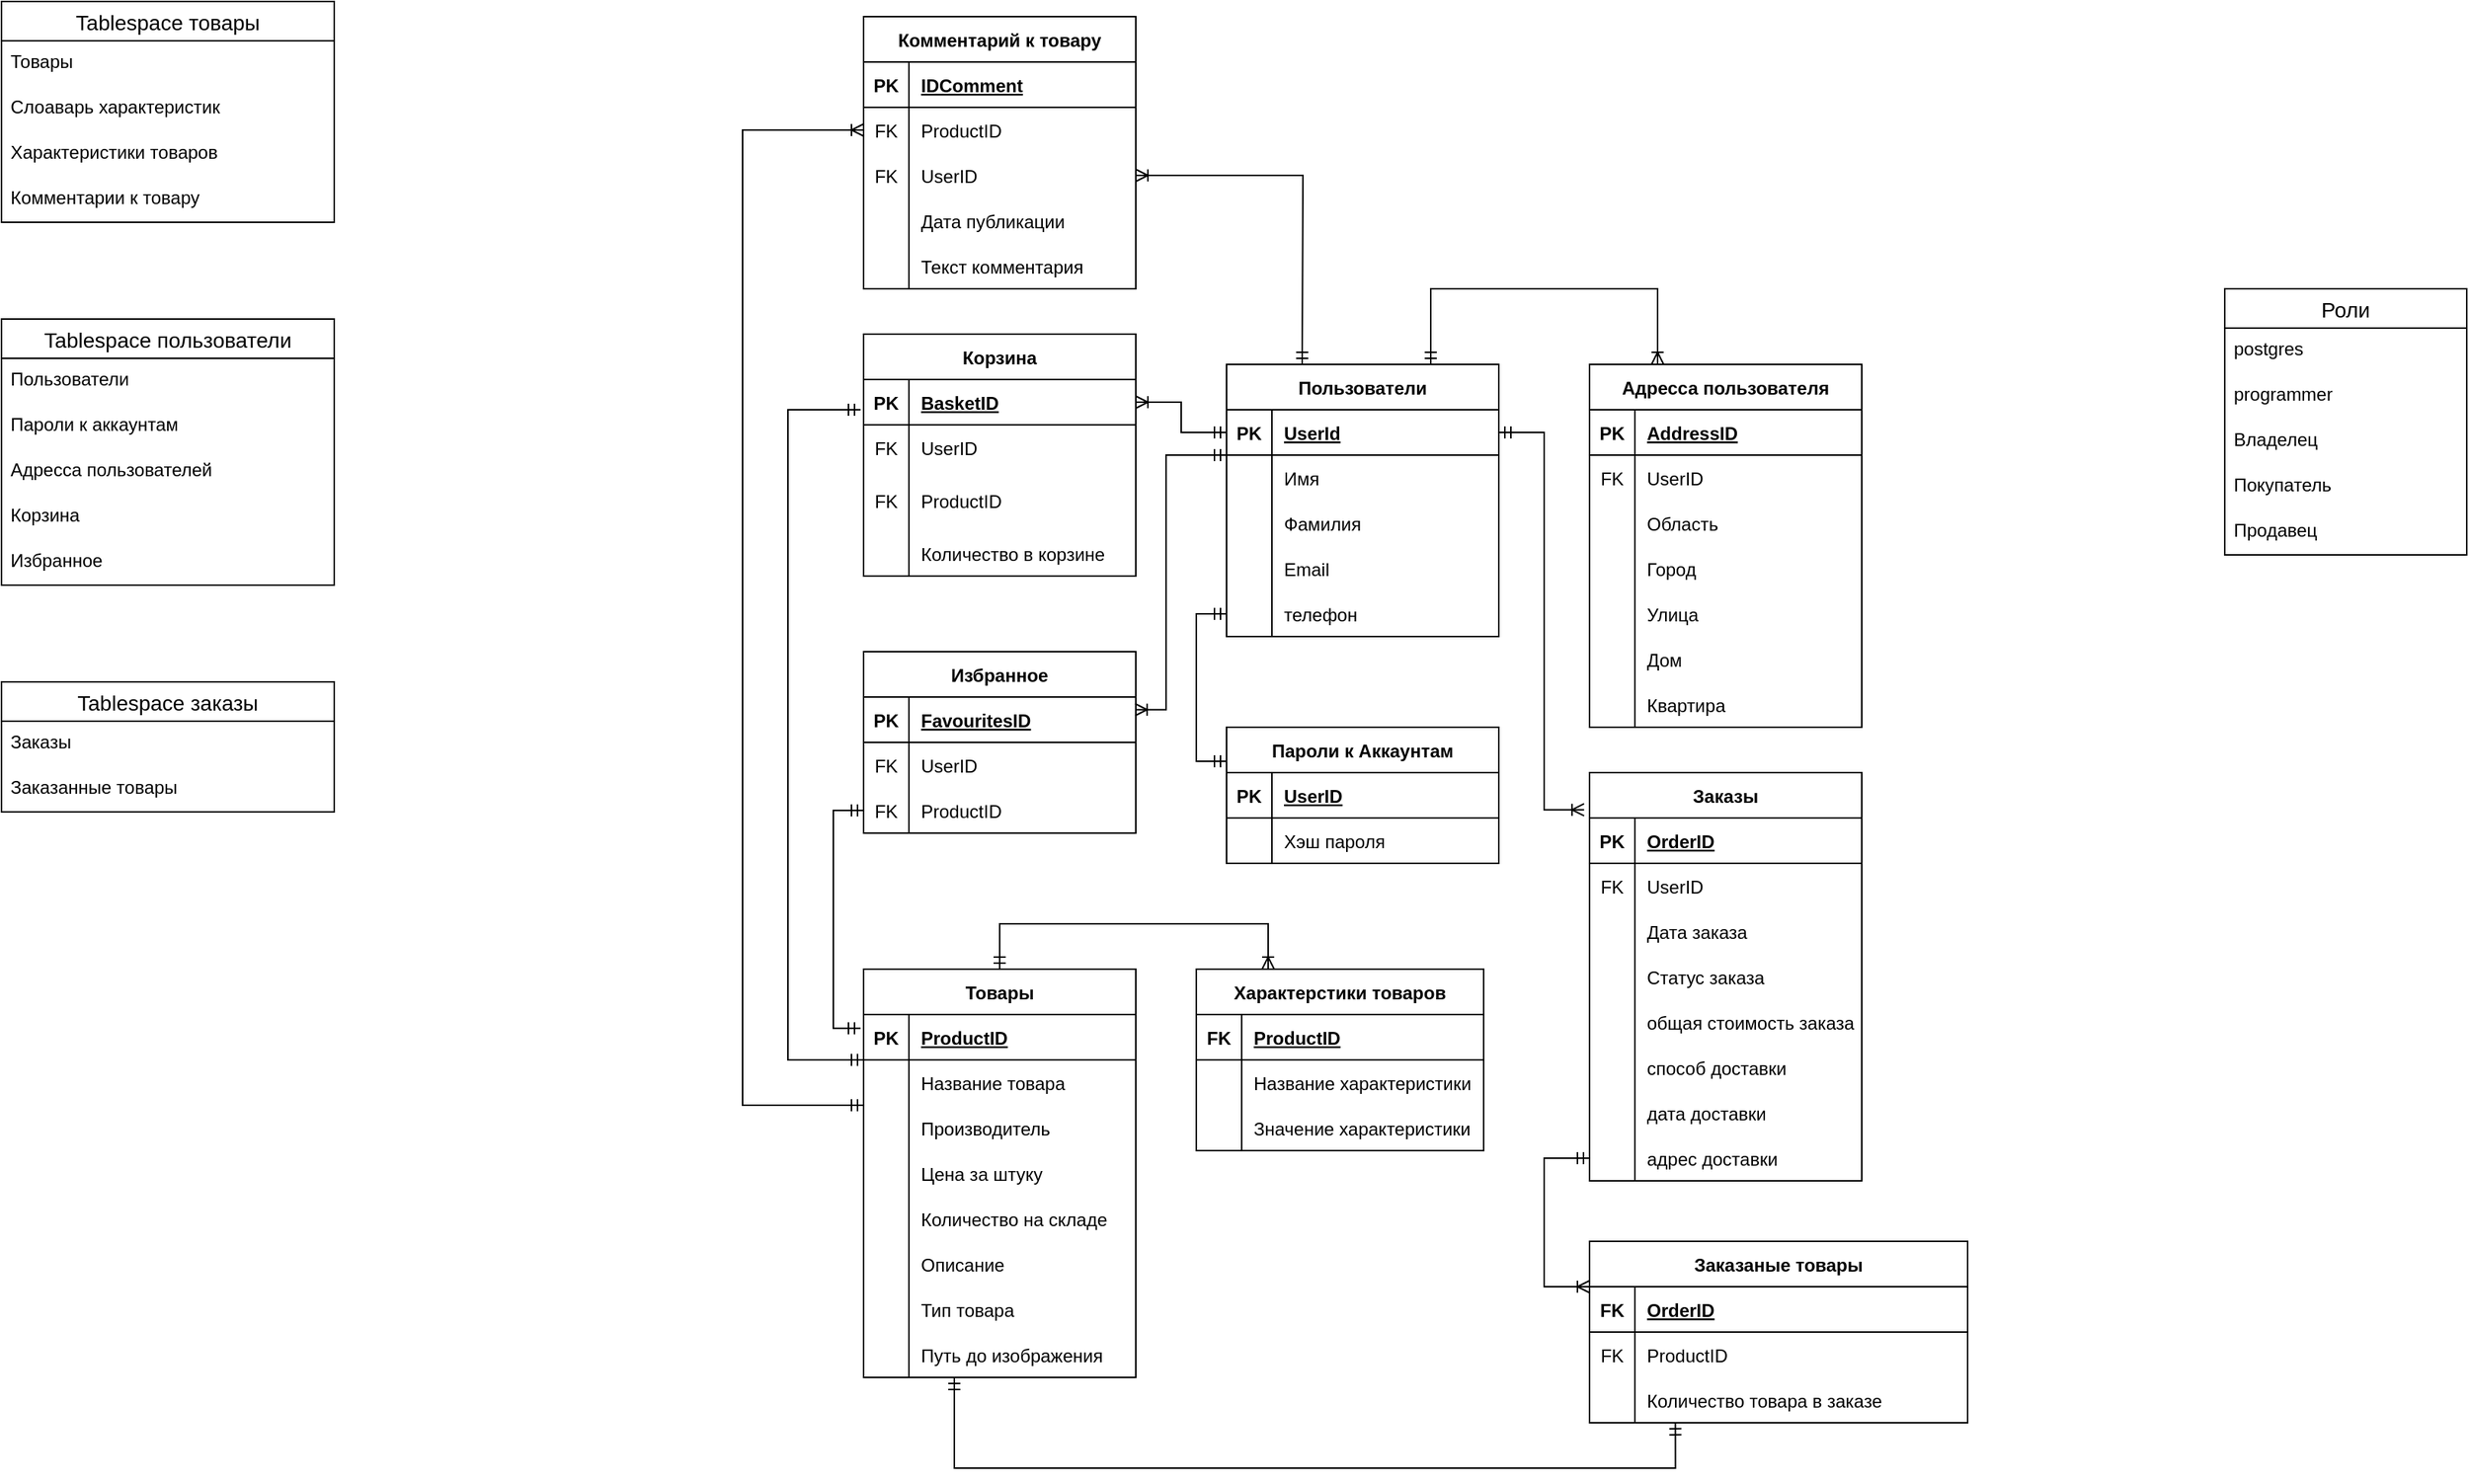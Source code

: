 <mxfile version="20.7.4" type="device"><diagram id="R2lEEEUBdFMjLlhIrx00" name="Page-1"><mxGraphModel dx="1338" dy="2298" grid="1" gridSize="10" guides="1" tooltips="1" connect="1" arrows="1" fold="1" page="1" pageScale="1" pageWidth="827" pageHeight="1169" math="0" shadow="0" extFonts="Permanent Marker^https://fonts.googleapis.com/css?family=Permanent+Marker"><root><mxCell id="0"/><mxCell id="1" parent="0"/><mxCell id="3roGrCP2Ms-ow_rjznTm-12" value="Пользователи" style="shape=table;startSize=30;container=1;collapsible=1;childLayout=tableLayout;fixedRows=1;rowLines=0;fontStyle=1;align=center;resizeLast=1;" parent="1" vertex="1"><mxGeometry x="140" y="210" width="180" height="180" as="geometry"/></mxCell><mxCell id="3roGrCP2Ms-ow_rjznTm-13" value="" style="shape=tableRow;horizontal=0;startSize=0;swimlaneHead=0;swimlaneBody=0;fillColor=none;collapsible=0;dropTarget=0;points=[[0,0.5],[1,0.5]];portConstraint=eastwest;top=0;left=0;right=0;bottom=1;" parent="3roGrCP2Ms-ow_rjznTm-12" vertex="1"><mxGeometry y="30" width="180" height="30" as="geometry"/></mxCell><mxCell id="3roGrCP2Ms-ow_rjznTm-14" value="PK" style="shape=partialRectangle;connectable=0;fillColor=none;top=0;left=0;bottom=0;right=0;fontStyle=1;overflow=hidden;" parent="3roGrCP2Ms-ow_rjznTm-13" vertex="1"><mxGeometry width="30" height="30" as="geometry"><mxRectangle width="30" height="30" as="alternateBounds"/></mxGeometry></mxCell><mxCell id="3roGrCP2Ms-ow_rjznTm-15" value="UserId" style="shape=partialRectangle;connectable=0;fillColor=none;top=0;left=0;bottom=0;right=0;align=left;spacingLeft=6;fontStyle=5;overflow=hidden;" parent="3roGrCP2Ms-ow_rjznTm-13" vertex="1"><mxGeometry x="30" width="150" height="30" as="geometry"><mxRectangle width="150" height="30" as="alternateBounds"/></mxGeometry></mxCell><mxCell id="3roGrCP2Ms-ow_rjznTm-16" value="" style="shape=tableRow;horizontal=0;startSize=0;swimlaneHead=0;swimlaneBody=0;fillColor=none;collapsible=0;dropTarget=0;points=[[0,0.5],[1,0.5]];portConstraint=eastwest;top=0;left=0;right=0;bottom=0;" parent="3roGrCP2Ms-ow_rjznTm-12" vertex="1"><mxGeometry y="60" width="180" height="30" as="geometry"/></mxCell><mxCell id="3roGrCP2Ms-ow_rjznTm-17" value="" style="shape=partialRectangle;connectable=0;fillColor=none;top=0;left=0;bottom=0;right=0;editable=1;overflow=hidden;" parent="3roGrCP2Ms-ow_rjznTm-16" vertex="1"><mxGeometry width="30" height="30" as="geometry"><mxRectangle width="30" height="30" as="alternateBounds"/></mxGeometry></mxCell><mxCell id="3roGrCP2Ms-ow_rjznTm-18" value="Имя" style="shape=partialRectangle;connectable=0;fillColor=none;top=0;left=0;bottom=0;right=0;align=left;spacingLeft=6;overflow=hidden;" parent="3roGrCP2Ms-ow_rjznTm-16" vertex="1"><mxGeometry x="30" width="150" height="30" as="geometry"><mxRectangle width="150" height="30" as="alternateBounds"/></mxGeometry></mxCell><mxCell id="3roGrCP2Ms-ow_rjznTm-19" value="" style="shape=tableRow;horizontal=0;startSize=0;swimlaneHead=0;swimlaneBody=0;fillColor=none;collapsible=0;dropTarget=0;points=[[0,0.5],[1,0.5]];portConstraint=eastwest;top=0;left=0;right=0;bottom=0;" parent="3roGrCP2Ms-ow_rjznTm-12" vertex="1"><mxGeometry y="90" width="180" height="30" as="geometry"/></mxCell><mxCell id="3roGrCP2Ms-ow_rjznTm-20" value="" style="shape=partialRectangle;connectable=0;fillColor=none;top=0;left=0;bottom=0;right=0;editable=1;overflow=hidden;" parent="3roGrCP2Ms-ow_rjznTm-19" vertex="1"><mxGeometry width="30" height="30" as="geometry"><mxRectangle width="30" height="30" as="alternateBounds"/></mxGeometry></mxCell><mxCell id="3roGrCP2Ms-ow_rjznTm-21" value="Фамилия" style="shape=partialRectangle;connectable=0;fillColor=none;top=0;left=0;bottom=0;right=0;align=left;spacingLeft=6;overflow=hidden;" parent="3roGrCP2Ms-ow_rjznTm-19" vertex="1"><mxGeometry x="30" width="150" height="30" as="geometry"><mxRectangle width="150" height="30" as="alternateBounds"/></mxGeometry></mxCell><mxCell id="3roGrCP2Ms-ow_rjznTm-22" value="" style="shape=tableRow;horizontal=0;startSize=0;swimlaneHead=0;swimlaneBody=0;fillColor=none;collapsible=0;dropTarget=0;points=[[0,0.5],[1,0.5]];portConstraint=eastwest;top=0;left=0;right=0;bottom=0;" parent="3roGrCP2Ms-ow_rjznTm-12" vertex="1"><mxGeometry y="120" width="180" height="30" as="geometry"/></mxCell><mxCell id="3roGrCP2Ms-ow_rjznTm-23" value="" style="shape=partialRectangle;connectable=0;fillColor=none;top=0;left=0;bottom=0;right=0;editable=1;overflow=hidden;" parent="3roGrCP2Ms-ow_rjznTm-22" vertex="1"><mxGeometry width="30" height="30" as="geometry"><mxRectangle width="30" height="30" as="alternateBounds"/></mxGeometry></mxCell><mxCell id="3roGrCP2Ms-ow_rjznTm-24" value="Email" style="shape=partialRectangle;connectable=0;fillColor=none;top=0;left=0;bottom=0;right=0;align=left;spacingLeft=6;overflow=hidden;" parent="3roGrCP2Ms-ow_rjznTm-22" vertex="1"><mxGeometry x="30" width="150" height="30" as="geometry"><mxRectangle width="150" height="30" as="alternateBounds"/></mxGeometry></mxCell><mxCell id="3roGrCP2Ms-ow_rjznTm-28" value="" style="shape=tableRow;horizontal=0;startSize=0;swimlaneHead=0;swimlaneBody=0;fillColor=none;collapsible=0;dropTarget=0;points=[[0,0.5],[1,0.5]];portConstraint=eastwest;top=0;left=0;right=0;bottom=0;" parent="3roGrCP2Ms-ow_rjznTm-12" vertex="1"><mxGeometry y="150" width="180" height="30" as="geometry"/></mxCell><mxCell id="3roGrCP2Ms-ow_rjznTm-29" value="" style="shape=partialRectangle;connectable=0;fillColor=none;top=0;left=0;bottom=0;right=0;editable=1;overflow=hidden;" parent="3roGrCP2Ms-ow_rjznTm-28" vertex="1"><mxGeometry width="30" height="30" as="geometry"><mxRectangle width="30" height="30" as="alternateBounds"/></mxGeometry></mxCell><mxCell id="3roGrCP2Ms-ow_rjznTm-30" value="телефон" style="shape=partialRectangle;connectable=0;fillColor=none;top=0;left=0;bottom=0;right=0;align=left;spacingLeft=6;overflow=hidden;" parent="3roGrCP2Ms-ow_rjznTm-28" vertex="1"><mxGeometry x="30" width="150" height="30" as="geometry"><mxRectangle width="150" height="30" as="alternateBounds"/></mxGeometry></mxCell><mxCell id="3roGrCP2Ms-ow_rjznTm-31" value="Адресса пользователя" style="shape=table;startSize=30;container=1;collapsible=1;childLayout=tableLayout;fixedRows=1;rowLines=0;fontStyle=1;align=center;resizeLast=1;" parent="1" vertex="1"><mxGeometry x="380" y="210" width="180" height="240" as="geometry"/></mxCell><mxCell id="3roGrCP2Ms-ow_rjznTm-32" value="" style="shape=tableRow;horizontal=0;startSize=0;swimlaneHead=0;swimlaneBody=0;fillColor=none;collapsible=0;dropTarget=0;points=[[0,0.5],[1,0.5]];portConstraint=eastwest;top=0;left=0;right=0;bottom=1;" parent="3roGrCP2Ms-ow_rjznTm-31" vertex="1"><mxGeometry y="30" width="180" height="30" as="geometry"/></mxCell><mxCell id="3roGrCP2Ms-ow_rjznTm-33" value="PK" style="shape=partialRectangle;connectable=0;fillColor=none;top=0;left=0;bottom=0;right=0;fontStyle=1;overflow=hidden;" parent="3roGrCP2Ms-ow_rjznTm-32" vertex="1"><mxGeometry width="30" height="30" as="geometry"><mxRectangle width="30" height="30" as="alternateBounds"/></mxGeometry></mxCell><mxCell id="3roGrCP2Ms-ow_rjznTm-34" value="AddressID" style="shape=partialRectangle;connectable=0;fillColor=none;top=0;left=0;bottom=0;right=0;align=left;spacingLeft=6;fontStyle=5;overflow=hidden;" parent="3roGrCP2Ms-ow_rjznTm-32" vertex="1"><mxGeometry x="30" width="150" height="30" as="geometry"><mxRectangle width="150" height="30" as="alternateBounds"/></mxGeometry></mxCell><mxCell id="3roGrCP2Ms-ow_rjznTm-35" value="" style="shape=tableRow;horizontal=0;startSize=0;swimlaneHead=0;swimlaneBody=0;fillColor=none;collapsible=0;dropTarget=0;points=[[0,0.5],[1,0.5]];portConstraint=eastwest;top=0;left=0;right=0;bottom=0;" parent="3roGrCP2Ms-ow_rjznTm-31" vertex="1"><mxGeometry y="60" width="180" height="30" as="geometry"/></mxCell><mxCell id="3roGrCP2Ms-ow_rjznTm-36" value="FK" style="shape=partialRectangle;connectable=0;fillColor=none;top=0;left=0;bottom=0;right=0;editable=1;overflow=hidden;" parent="3roGrCP2Ms-ow_rjznTm-35" vertex="1"><mxGeometry width="30" height="30" as="geometry"><mxRectangle width="30" height="30" as="alternateBounds"/></mxGeometry></mxCell><mxCell id="3roGrCP2Ms-ow_rjznTm-37" value="UserID" style="shape=partialRectangle;connectable=0;fillColor=none;top=0;left=0;bottom=0;right=0;align=left;spacingLeft=6;overflow=hidden;" parent="3roGrCP2Ms-ow_rjznTm-35" vertex="1"><mxGeometry x="30" width="150" height="30" as="geometry"><mxRectangle width="150" height="30" as="alternateBounds"/></mxGeometry></mxCell><mxCell id="3roGrCP2Ms-ow_rjznTm-38" value="" style="shape=tableRow;horizontal=0;startSize=0;swimlaneHead=0;swimlaneBody=0;fillColor=none;collapsible=0;dropTarget=0;points=[[0,0.5],[1,0.5]];portConstraint=eastwest;top=0;left=0;right=0;bottom=0;" parent="3roGrCP2Ms-ow_rjznTm-31" vertex="1"><mxGeometry y="90" width="180" height="30" as="geometry"/></mxCell><mxCell id="3roGrCP2Ms-ow_rjznTm-39" value="" style="shape=partialRectangle;connectable=0;fillColor=none;top=0;left=0;bottom=0;right=0;editable=1;overflow=hidden;" parent="3roGrCP2Ms-ow_rjznTm-38" vertex="1"><mxGeometry width="30" height="30" as="geometry"><mxRectangle width="30" height="30" as="alternateBounds"/></mxGeometry></mxCell><mxCell id="3roGrCP2Ms-ow_rjznTm-40" value="Область" style="shape=partialRectangle;connectable=0;fillColor=none;top=0;left=0;bottom=0;right=0;align=left;spacingLeft=6;overflow=hidden;" parent="3roGrCP2Ms-ow_rjznTm-38" vertex="1"><mxGeometry x="30" width="150" height="30" as="geometry"><mxRectangle width="150" height="30" as="alternateBounds"/></mxGeometry></mxCell><mxCell id="3roGrCP2Ms-ow_rjznTm-41" value="" style="shape=tableRow;horizontal=0;startSize=0;swimlaneHead=0;swimlaneBody=0;fillColor=none;collapsible=0;dropTarget=0;points=[[0,0.5],[1,0.5]];portConstraint=eastwest;top=0;left=0;right=0;bottom=0;" parent="3roGrCP2Ms-ow_rjznTm-31" vertex="1"><mxGeometry y="120" width="180" height="30" as="geometry"/></mxCell><mxCell id="3roGrCP2Ms-ow_rjznTm-42" value="" style="shape=partialRectangle;connectable=0;fillColor=none;top=0;left=0;bottom=0;right=0;editable=1;overflow=hidden;" parent="3roGrCP2Ms-ow_rjznTm-41" vertex="1"><mxGeometry width="30" height="30" as="geometry"><mxRectangle width="30" height="30" as="alternateBounds"/></mxGeometry></mxCell><mxCell id="3roGrCP2Ms-ow_rjznTm-43" value="Город" style="shape=partialRectangle;connectable=0;fillColor=none;top=0;left=0;bottom=0;right=0;align=left;spacingLeft=6;overflow=hidden;" parent="3roGrCP2Ms-ow_rjznTm-41" vertex="1"><mxGeometry x="30" width="150" height="30" as="geometry"><mxRectangle width="150" height="30" as="alternateBounds"/></mxGeometry></mxCell><mxCell id="3roGrCP2Ms-ow_rjznTm-44" value="" style="shape=tableRow;horizontal=0;startSize=0;swimlaneHead=0;swimlaneBody=0;fillColor=none;collapsible=0;dropTarget=0;points=[[0,0.5],[1,0.5]];portConstraint=eastwest;top=0;left=0;right=0;bottom=0;" parent="3roGrCP2Ms-ow_rjznTm-31" vertex="1"><mxGeometry y="150" width="180" height="30" as="geometry"/></mxCell><mxCell id="3roGrCP2Ms-ow_rjznTm-45" value="" style="shape=partialRectangle;connectable=0;fillColor=none;top=0;left=0;bottom=0;right=0;editable=1;overflow=hidden;" parent="3roGrCP2Ms-ow_rjznTm-44" vertex="1"><mxGeometry width="30" height="30" as="geometry"><mxRectangle width="30" height="30" as="alternateBounds"/></mxGeometry></mxCell><mxCell id="3roGrCP2Ms-ow_rjznTm-46" value="Улица" style="shape=partialRectangle;connectable=0;fillColor=none;top=0;left=0;bottom=0;right=0;align=left;spacingLeft=6;overflow=hidden;" parent="3roGrCP2Ms-ow_rjznTm-44" vertex="1"><mxGeometry x="30" width="150" height="30" as="geometry"><mxRectangle width="150" height="30" as="alternateBounds"/></mxGeometry></mxCell><mxCell id="3roGrCP2Ms-ow_rjznTm-47" value="" style="shape=tableRow;horizontal=0;startSize=0;swimlaneHead=0;swimlaneBody=0;fillColor=none;collapsible=0;dropTarget=0;points=[[0,0.5],[1,0.5]];portConstraint=eastwest;top=0;left=0;right=0;bottom=0;" parent="3roGrCP2Ms-ow_rjznTm-31" vertex="1"><mxGeometry y="180" width="180" height="30" as="geometry"/></mxCell><mxCell id="3roGrCP2Ms-ow_rjznTm-48" value="" style="shape=partialRectangle;connectable=0;fillColor=none;top=0;left=0;bottom=0;right=0;editable=1;overflow=hidden;" parent="3roGrCP2Ms-ow_rjznTm-47" vertex="1"><mxGeometry width="30" height="30" as="geometry"><mxRectangle width="30" height="30" as="alternateBounds"/></mxGeometry></mxCell><mxCell id="3roGrCP2Ms-ow_rjznTm-49" value="Дом" style="shape=partialRectangle;connectable=0;fillColor=none;top=0;left=0;bottom=0;right=0;align=left;spacingLeft=6;overflow=hidden;" parent="3roGrCP2Ms-ow_rjznTm-47" vertex="1"><mxGeometry x="30" width="150" height="30" as="geometry"><mxRectangle width="150" height="30" as="alternateBounds"/></mxGeometry></mxCell><mxCell id="3roGrCP2Ms-ow_rjznTm-50" value="" style="shape=tableRow;horizontal=0;startSize=0;swimlaneHead=0;swimlaneBody=0;fillColor=none;collapsible=0;dropTarget=0;points=[[0,0.5],[1,0.5]];portConstraint=eastwest;top=0;left=0;right=0;bottom=0;" parent="3roGrCP2Ms-ow_rjznTm-31" vertex="1"><mxGeometry y="210" width="180" height="30" as="geometry"/></mxCell><mxCell id="3roGrCP2Ms-ow_rjznTm-51" value="" style="shape=partialRectangle;connectable=0;fillColor=none;top=0;left=0;bottom=0;right=0;editable=1;overflow=hidden;" parent="3roGrCP2Ms-ow_rjznTm-50" vertex="1"><mxGeometry width="30" height="30" as="geometry"><mxRectangle width="30" height="30" as="alternateBounds"/></mxGeometry></mxCell><mxCell id="3roGrCP2Ms-ow_rjznTm-52" value="Квартира" style="shape=partialRectangle;connectable=0;fillColor=none;top=0;left=0;bottom=0;right=0;align=left;spacingLeft=6;overflow=hidden;" parent="3roGrCP2Ms-ow_rjznTm-50" vertex="1"><mxGeometry x="30" width="150" height="30" as="geometry"><mxRectangle width="150" height="30" as="alternateBounds"/></mxGeometry></mxCell><mxCell id="3roGrCP2Ms-ow_rjznTm-96" value="" style="edgeStyle=elbowEdgeStyle;fontSize=12;html=1;endArrow=ERoneToMany;rounded=0;exitX=0.75;exitY=0;exitDx=0;exitDy=0;entryX=0.25;entryY=0;entryDx=0;entryDy=0;startArrow=ERmandOne;startFill=0;" parent="1" source="3roGrCP2Ms-ow_rjznTm-12" target="3roGrCP2Ms-ow_rjznTm-31" edge="1"><mxGeometry width="100" height="100" relative="1" as="geometry"><mxPoint x="250" y="310" as="sourcePoint"/><mxPoint x="420" y="160" as="targetPoint"/><Array as="points"><mxPoint x="360" y="160"/></Array></mxGeometry></mxCell><mxCell id="jNNfdI-YgfucOhblRDv6-16" value="Корзина" style="shape=table;startSize=30;container=1;collapsible=1;childLayout=tableLayout;fixedRows=1;rowLines=0;fontStyle=1;align=center;resizeLast=1;" parent="1" vertex="1"><mxGeometry x="-100" y="190" width="180" height="160" as="geometry"/></mxCell><mxCell id="jNNfdI-YgfucOhblRDv6-17" value="" style="shape=tableRow;horizontal=0;startSize=0;swimlaneHead=0;swimlaneBody=0;fillColor=none;collapsible=0;dropTarget=0;points=[[0,0.5],[1,0.5]];portConstraint=eastwest;top=0;left=0;right=0;bottom=1;" parent="jNNfdI-YgfucOhblRDv6-16" vertex="1"><mxGeometry y="30" width="180" height="30" as="geometry"/></mxCell><mxCell id="jNNfdI-YgfucOhblRDv6-18" value="PK" style="shape=partialRectangle;connectable=0;fillColor=none;top=0;left=0;bottom=0;right=0;fontStyle=1;overflow=hidden;" parent="jNNfdI-YgfucOhblRDv6-17" vertex="1"><mxGeometry width="30" height="30" as="geometry"><mxRectangle width="30" height="30" as="alternateBounds"/></mxGeometry></mxCell><mxCell id="jNNfdI-YgfucOhblRDv6-19" value="BasketID" style="shape=partialRectangle;connectable=0;fillColor=none;top=0;left=0;bottom=0;right=0;align=left;spacingLeft=6;fontStyle=5;overflow=hidden;" parent="jNNfdI-YgfucOhblRDv6-17" vertex="1"><mxGeometry x="30" width="150" height="30" as="geometry"><mxRectangle width="150" height="30" as="alternateBounds"/></mxGeometry></mxCell><mxCell id="J4STJ_W2yZpwlKFmkKCl-56" style="shape=tableRow;horizontal=0;startSize=0;swimlaneHead=0;swimlaneBody=0;fillColor=none;collapsible=0;dropTarget=0;points=[[0,0.5],[1,0.5]];portConstraint=eastwest;top=0;left=0;right=0;bottom=0;" parent="jNNfdI-YgfucOhblRDv6-16" vertex="1"><mxGeometry y="60" width="180" height="30" as="geometry"/></mxCell><mxCell id="J4STJ_W2yZpwlKFmkKCl-57" value="FK" style="shape=partialRectangle;connectable=0;fillColor=none;top=0;left=0;bottom=0;right=0;editable=1;overflow=hidden;" parent="J4STJ_W2yZpwlKFmkKCl-56" vertex="1"><mxGeometry width="30" height="30" as="geometry"><mxRectangle width="30" height="30" as="alternateBounds"/></mxGeometry></mxCell><mxCell id="J4STJ_W2yZpwlKFmkKCl-58" value="UserID" style="shape=partialRectangle;connectable=0;fillColor=none;top=0;left=0;bottom=0;right=0;align=left;spacingLeft=6;overflow=hidden;" parent="J4STJ_W2yZpwlKFmkKCl-56" vertex="1"><mxGeometry x="30" width="150" height="30" as="geometry"><mxRectangle width="150" height="30" as="alternateBounds"/></mxGeometry></mxCell><mxCell id="jNNfdI-YgfucOhblRDv6-20" value="" style="shape=tableRow;horizontal=0;startSize=0;swimlaneHead=0;swimlaneBody=0;fillColor=none;collapsible=0;dropTarget=0;points=[[0,0.5],[1,0.5]];portConstraint=eastwest;top=0;left=0;right=0;bottom=0;" parent="jNNfdI-YgfucOhblRDv6-16" vertex="1"><mxGeometry y="90" width="180" height="40" as="geometry"/></mxCell><mxCell id="jNNfdI-YgfucOhblRDv6-21" value="FK" style="shape=partialRectangle;connectable=0;fillColor=none;top=0;left=0;bottom=0;right=0;editable=1;overflow=hidden;" parent="jNNfdI-YgfucOhblRDv6-20" vertex="1"><mxGeometry width="30" height="40" as="geometry"><mxRectangle width="30" height="40" as="alternateBounds"/></mxGeometry></mxCell><mxCell id="jNNfdI-YgfucOhblRDv6-22" value="ProductID" style="shape=partialRectangle;connectable=0;fillColor=none;top=0;left=0;bottom=0;right=0;align=left;spacingLeft=6;overflow=hidden;" parent="jNNfdI-YgfucOhblRDv6-20" vertex="1"><mxGeometry x="30" width="150" height="40" as="geometry"><mxRectangle width="150" height="40" as="alternateBounds"/></mxGeometry></mxCell><mxCell id="1UWuGLOnP9zpxVrCz9IH-22" style="shape=tableRow;horizontal=0;startSize=0;swimlaneHead=0;swimlaneBody=0;fillColor=none;collapsible=0;dropTarget=0;points=[[0,0.5],[1,0.5]];portConstraint=eastwest;top=0;left=0;right=0;bottom=0;" parent="jNNfdI-YgfucOhblRDv6-16" vertex="1"><mxGeometry y="130" width="180" height="30" as="geometry"/></mxCell><mxCell id="1UWuGLOnP9zpxVrCz9IH-23" style="shape=partialRectangle;connectable=0;fillColor=none;top=0;left=0;bottom=0;right=0;editable=1;overflow=hidden;" parent="1UWuGLOnP9zpxVrCz9IH-22" vertex="1"><mxGeometry width="30" height="30" as="geometry"><mxRectangle width="30" height="30" as="alternateBounds"/></mxGeometry></mxCell><mxCell id="1UWuGLOnP9zpxVrCz9IH-24" value="Количество в корзине" style="shape=partialRectangle;connectable=0;fillColor=none;top=0;left=0;bottom=0;right=0;align=left;spacingLeft=6;overflow=hidden;" parent="1UWuGLOnP9zpxVrCz9IH-22" vertex="1"><mxGeometry x="30" width="150" height="30" as="geometry"><mxRectangle width="150" height="30" as="alternateBounds"/></mxGeometry></mxCell><mxCell id="jNNfdI-YgfucOhblRDv6-27" value="" style="edgeStyle=orthogonalEdgeStyle;fontSize=12;html=1;endArrow=ERmandOne;startArrow=ERmandOne;rounded=0;entryX=0;entryY=0;entryDx=0;entryDy=0;entryPerimeter=0;exitX=-0.011;exitY=0.668;exitDx=0;exitDy=0;exitPerimeter=0;" parent="1" source="jNNfdI-YgfucOhblRDv6-17" target="J4STJ_W2yZpwlKFmkKCl-5" edge="1"><mxGeometry width="100" height="100" relative="1" as="geometry"><mxPoint x="-150" y="240" as="sourcePoint"/><mxPoint x="-120" y="670" as="targetPoint"/><Array as="points"><mxPoint x="-150" y="240"/><mxPoint x="-150" y="670"/></Array></mxGeometry></mxCell><mxCell id="jNNfdI-YgfucOhblRDv6-28" value="Избранное" style="shape=table;startSize=30;container=1;collapsible=1;childLayout=tableLayout;fixedRows=1;rowLines=0;fontStyle=1;align=center;resizeLast=1;" parent="1" vertex="1"><mxGeometry x="-100" y="400" width="180" height="120" as="geometry"><mxRectangle x="-100" y="360" width="100" height="30" as="alternateBounds"/></mxGeometry></mxCell><mxCell id="jNNfdI-YgfucOhblRDv6-29" value="" style="shape=tableRow;horizontal=0;startSize=0;swimlaneHead=0;swimlaneBody=0;fillColor=none;collapsible=0;dropTarget=0;points=[[0,0.5],[1,0.5]];portConstraint=eastwest;top=0;left=0;right=0;bottom=1;" parent="jNNfdI-YgfucOhblRDv6-28" vertex="1"><mxGeometry y="30" width="180" height="30" as="geometry"/></mxCell><mxCell id="jNNfdI-YgfucOhblRDv6-30" value="PK" style="shape=partialRectangle;connectable=0;fillColor=none;top=0;left=0;bottom=0;right=0;fontStyle=1;overflow=hidden;" parent="jNNfdI-YgfucOhblRDv6-29" vertex="1"><mxGeometry width="30" height="30" as="geometry"><mxRectangle width="30" height="30" as="alternateBounds"/></mxGeometry></mxCell><mxCell id="jNNfdI-YgfucOhblRDv6-31" value="FavouritesID" style="shape=partialRectangle;connectable=0;fillColor=none;top=0;left=0;bottom=0;right=0;align=left;spacingLeft=6;fontStyle=5;overflow=hidden;" parent="jNNfdI-YgfucOhblRDv6-29" vertex="1"><mxGeometry x="30" width="150" height="30" as="geometry"><mxRectangle width="150" height="30" as="alternateBounds"/></mxGeometry></mxCell><mxCell id="J4STJ_W2yZpwlKFmkKCl-53" style="shape=tableRow;horizontal=0;startSize=0;swimlaneHead=0;swimlaneBody=0;fillColor=none;collapsible=0;dropTarget=0;points=[[0,0.5],[1,0.5]];portConstraint=eastwest;top=0;left=0;right=0;bottom=0;" parent="jNNfdI-YgfucOhblRDv6-28" vertex="1"><mxGeometry y="60" width="180" height="30" as="geometry"/></mxCell><mxCell id="J4STJ_W2yZpwlKFmkKCl-54" value="FK" style="shape=partialRectangle;connectable=0;fillColor=none;top=0;left=0;bottom=0;right=0;editable=1;overflow=hidden;" parent="J4STJ_W2yZpwlKFmkKCl-53" vertex="1"><mxGeometry width="30" height="30" as="geometry"><mxRectangle width="30" height="30" as="alternateBounds"/></mxGeometry></mxCell><mxCell id="J4STJ_W2yZpwlKFmkKCl-55" value="UserID" style="shape=partialRectangle;connectable=0;fillColor=none;top=0;left=0;bottom=0;right=0;align=left;spacingLeft=6;overflow=hidden;" parent="J4STJ_W2yZpwlKFmkKCl-53" vertex="1"><mxGeometry x="30" width="150" height="30" as="geometry"><mxRectangle width="150" height="30" as="alternateBounds"/></mxGeometry></mxCell><mxCell id="jNNfdI-YgfucOhblRDv6-32" value="" style="shape=tableRow;horizontal=0;startSize=0;swimlaneHead=0;swimlaneBody=0;fillColor=none;collapsible=0;dropTarget=0;points=[[0,0.5],[1,0.5]];portConstraint=eastwest;top=0;left=0;right=0;bottom=0;" parent="jNNfdI-YgfucOhblRDv6-28" vertex="1"><mxGeometry y="90" width="180" height="30" as="geometry"/></mxCell><mxCell id="jNNfdI-YgfucOhblRDv6-33" value="FK" style="shape=partialRectangle;connectable=0;fillColor=none;top=0;left=0;bottom=0;right=0;editable=1;overflow=hidden;" parent="jNNfdI-YgfucOhblRDv6-32" vertex="1"><mxGeometry width="30" height="30" as="geometry"><mxRectangle width="30" height="30" as="alternateBounds"/></mxGeometry></mxCell><mxCell id="jNNfdI-YgfucOhblRDv6-34" value="ProductID" style="shape=partialRectangle;connectable=0;fillColor=none;top=0;left=0;bottom=0;right=0;align=left;spacingLeft=6;overflow=hidden;" parent="jNNfdI-YgfucOhblRDv6-32" vertex="1"><mxGeometry x="30" width="150" height="30" as="geometry"><mxRectangle width="150" height="30" as="alternateBounds"/></mxGeometry></mxCell><mxCell id="jNNfdI-YgfucOhblRDv6-40" value="Комментарий к товару" style="shape=table;startSize=30;container=1;collapsible=1;childLayout=tableLayout;fixedRows=1;rowLines=0;fontStyle=1;align=center;resizeLast=1;" parent="1" vertex="1"><mxGeometry x="-100" y="-20" width="180" height="180" as="geometry"/></mxCell><mxCell id="jNNfdI-YgfucOhblRDv6-41" value="" style="shape=tableRow;horizontal=0;startSize=0;swimlaneHead=0;swimlaneBody=0;fillColor=none;collapsible=0;dropTarget=0;points=[[0,0.5],[1,0.5]];portConstraint=eastwest;top=0;left=0;right=0;bottom=1;" parent="jNNfdI-YgfucOhblRDv6-40" vertex="1"><mxGeometry y="30" width="180" height="30" as="geometry"/></mxCell><mxCell id="jNNfdI-YgfucOhblRDv6-42" value="PK" style="shape=partialRectangle;connectable=0;fillColor=none;top=0;left=0;bottom=0;right=0;fontStyle=1;overflow=hidden;" parent="jNNfdI-YgfucOhblRDv6-41" vertex="1"><mxGeometry width="30" height="30" as="geometry"><mxRectangle width="30" height="30" as="alternateBounds"/></mxGeometry></mxCell><mxCell id="jNNfdI-YgfucOhblRDv6-43" value="IDComment" style="shape=partialRectangle;connectable=0;fillColor=none;top=0;left=0;bottom=0;right=0;align=left;spacingLeft=6;fontStyle=5;overflow=hidden;" parent="jNNfdI-YgfucOhblRDv6-41" vertex="1"><mxGeometry x="30" width="150" height="30" as="geometry"><mxRectangle width="150" height="30" as="alternateBounds"/></mxGeometry></mxCell><mxCell id="jNNfdI-YgfucOhblRDv6-44" value="" style="shape=tableRow;horizontal=0;startSize=0;swimlaneHead=0;swimlaneBody=0;fillColor=none;collapsible=0;dropTarget=0;points=[[0,0.5],[1,0.5]];portConstraint=eastwest;top=0;left=0;right=0;bottom=0;" parent="jNNfdI-YgfucOhblRDv6-40" vertex="1"><mxGeometry y="60" width="180" height="30" as="geometry"/></mxCell><mxCell id="jNNfdI-YgfucOhblRDv6-45" value="FK" style="shape=partialRectangle;connectable=0;fillColor=none;top=0;left=0;bottom=0;right=0;editable=1;overflow=hidden;" parent="jNNfdI-YgfucOhblRDv6-44" vertex="1"><mxGeometry width="30" height="30" as="geometry"><mxRectangle width="30" height="30" as="alternateBounds"/></mxGeometry></mxCell><mxCell id="jNNfdI-YgfucOhblRDv6-46" value="ProductID" style="shape=partialRectangle;connectable=0;fillColor=none;top=0;left=0;bottom=0;right=0;align=left;spacingLeft=6;overflow=hidden;" parent="jNNfdI-YgfucOhblRDv6-44" vertex="1"><mxGeometry x="30" width="150" height="30" as="geometry"><mxRectangle width="150" height="30" as="alternateBounds"/></mxGeometry></mxCell><mxCell id="jNNfdI-YgfucOhblRDv6-47" value="" style="shape=tableRow;horizontal=0;startSize=0;swimlaneHead=0;swimlaneBody=0;fillColor=none;collapsible=0;dropTarget=0;points=[[0,0.5],[1,0.5]];portConstraint=eastwest;top=0;left=0;right=0;bottom=0;" parent="jNNfdI-YgfucOhblRDv6-40" vertex="1"><mxGeometry y="90" width="180" height="30" as="geometry"/></mxCell><mxCell id="jNNfdI-YgfucOhblRDv6-48" value="FK" style="shape=partialRectangle;connectable=0;fillColor=none;top=0;left=0;bottom=0;right=0;editable=1;overflow=hidden;" parent="jNNfdI-YgfucOhblRDv6-47" vertex="1"><mxGeometry width="30" height="30" as="geometry"><mxRectangle width="30" height="30" as="alternateBounds"/></mxGeometry></mxCell><mxCell id="jNNfdI-YgfucOhblRDv6-49" value="UserID" style="shape=partialRectangle;connectable=0;fillColor=none;top=0;left=0;bottom=0;right=0;align=left;spacingLeft=6;overflow=hidden;" parent="jNNfdI-YgfucOhblRDv6-47" vertex="1"><mxGeometry x="30" width="150" height="30" as="geometry"><mxRectangle width="150" height="30" as="alternateBounds"/></mxGeometry></mxCell><mxCell id="jNNfdI-YgfucOhblRDv6-50" value="" style="shape=tableRow;horizontal=0;startSize=0;swimlaneHead=0;swimlaneBody=0;fillColor=none;collapsible=0;dropTarget=0;points=[[0,0.5],[1,0.5]];portConstraint=eastwest;top=0;left=0;right=0;bottom=0;" parent="jNNfdI-YgfucOhblRDv6-40" vertex="1"><mxGeometry y="120" width="180" height="30" as="geometry"/></mxCell><mxCell id="jNNfdI-YgfucOhblRDv6-51" value="" style="shape=partialRectangle;connectable=0;fillColor=none;top=0;left=0;bottom=0;right=0;editable=1;overflow=hidden;" parent="jNNfdI-YgfucOhblRDv6-50" vertex="1"><mxGeometry width="30" height="30" as="geometry"><mxRectangle width="30" height="30" as="alternateBounds"/></mxGeometry></mxCell><mxCell id="jNNfdI-YgfucOhblRDv6-52" value="Дата публикации" style="shape=partialRectangle;connectable=0;fillColor=none;top=0;left=0;bottom=0;right=0;align=left;spacingLeft=6;overflow=hidden;" parent="jNNfdI-YgfucOhblRDv6-50" vertex="1"><mxGeometry x="30" width="150" height="30" as="geometry"><mxRectangle width="150" height="30" as="alternateBounds"/></mxGeometry></mxCell><mxCell id="jNNfdI-YgfucOhblRDv6-53" value="" style="shape=tableRow;horizontal=0;startSize=0;swimlaneHead=0;swimlaneBody=0;fillColor=none;collapsible=0;dropTarget=0;points=[[0,0.5],[1,0.5]];portConstraint=eastwest;top=0;left=0;right=0;bottom=0;" parent="jNNfdI-YgfucOhblRDv6-40" vertex="1"><mxGeometry y="150" width="180" height="30" as="geometry"/></mxCell><mxCell id="jNNfdI-YgfucOhblRDv6-54" value="" style="shape=partialRectangle;connectable=0;fillColor=none;top=0;left=0;bottom=0;right=0;editable=1;overflow=hidden;" parent="jNNfdI-YgfucOhblRDv6-53" vertex="1"><mxGeometry width="30" height="30" as="geometry"><mxRectangle width="30" height="30" as="alternateBounds"/></mxGeometry></mxCell><mxCell id="jNNfdI-YgfucOhblRDv6-55" value="Текст комментария" style="shape=partialRectangle;connectable=0;fillColor=none;top=0;left=0;bottom=0;right=0;align=left;spacingLeft=6;overflow=hidden;" parent="jNNfdI-YgfucOhblRDv6-53" vertex="1"><mxGeometry x="30" width="150" height="30" as="geometry"><mxRectangle width="150" height="30" as="alternateBounds"/></mxGeometry></mxCell><mxCell id="jNNfdI-YgfucOhblRDv6-56" value="" style="edgeStyle=orthogonalEdgeStyle;fontSize=12;html=1;endArrow=ERoneToMany;rounded=0;entryX=0;entryY=0.5;entryDx=0;entryDy=0;startArrow=ERmandOne;startFill=0;" parent="1" target="jNNfdI-YgfucOhblRDv6-44" edge="1"><mxGeometry width="100" height="100" relative="1" as="geometry"><mxPoint x="-100" y="700" as="sourcePoint"/><mxPoint x="-210" y="230" as="targetPoint"/><Array as="points"><mxPoint x="-180" y="700"/><mxPoint x="-180" y="55"/></Array></mxGeometry></mxCell><mxCell id="jNNfdI-YgfucOhblRDv6-57" value="" style="edgeStyle=orthogonalEdgeStyle;fontSize=12;html=1;endArrow=ERmandOne;startArrow=ERoneToMany;rounded=0;exitX=1;exitY=0.5;exitDx=0;exitDy=0;startFill=0;" parent="1" source="jNNfdI-YgfucOhblRDv6-47" edge="1"><mxGeometry width="100" height="100" relative="1" as="geometry"><mxPoint x="100" y="310" as="sourcePoint"/><mxPoint x="190" y="210" as="targetPoint"/></mxGeometry></mxCell><mxCell id="xh-l8tnT8mDReSt78y72-1" value="Заказы" style="shape=table;startSize=30;container=1;collapsible=1;childLayout=tableLayout;fixedRows=1;rowLines=0;fontStyle=1;align=center;resizeLast=1;" parent="1" vertex="1"><mxGeometry x="380" y="480" width="180" height="270" as="geometry"/></mxCell><mxCell id="xh-l8tnT8mDReSt78y72-2" value="" style="shape=tableRow;horizontal=0;startSize=0;swimlaneHead=0;swimlaneBody=0;fillColor=none;collapsible=0;dropTarget=0;points=[[0,0.5],[1,0.5]];portConstraint=eastwest;top=0;left=0;right=0;bottom=1;" parent="xh-l8tnT8mDReSt78y72-1" vertex="1"><mxGeometry y="30" width="180" height="30" as="geometry"/></mxCell><mxCell id="xh-l8tnT8mDReSt78y72-3" value="PK" style="shape=partialRectangle;connectable=0;fillColor=none;top=0;left=0;bottom=0;right=0;fontStyle=1;overflow=hidden;" parent="xh-l8tnT8mDReSt78y72-2" vertex="1"><mxGeometry width="30" height="30" as="geometry"><mxRectangle width="30" height="30" as="alternateBounds"/></mxGeometry></mxCell><mxCell id="xh-l8tnT8mDReSt78y72-4" value="OrderID" style="shape=partialRectangle;connectable=0;fillColor=none;top=0;left=0;bottom=0;right=0;align=left;spacingLeft=6;fontStyle=5;overflow=hidden;" parent="xh-l8tnT8mDReSt78y72-2" vertex="1"><mxGeometry x="30" width="150" height="30" as="geometry"><mxRectangle width="150" height="30" as="alternateBounds"/></mxGeometry></mxCell><mxCell id="xh-l8tnT8mDReSt78y72-5" value="" style="shape=tableRow;horizontal=0;startSize=0;swimlaneHead=0;swimlaneBody=0;fillColor=none;collapsible=0;dropTarget=0;points=[[0,0.5],[1,0.5]];portConstraint=eastwest;top=0;left=0;right=0;bottom=0;" parent="xh-l8tnT8mDReSt78y72-1" vertex="1"><mxGeometry y="60" width="180" height="30" as="geometry"/></mxCell><mxCell id="xh-l8tnT8mDReSt78y72-6" value="FK" style="shape=partialRectangle;connectable=0;fillColor=none;top=0;left=0;bottom=0;right=0;editable=1;overflow=hidden;" parent="xh-l8tnT8mDReSt78y72-5" vertex="1"><mxGeometry width="30" height="30" as="geometry"><mxRectangle width="30" height="30" as="alternateBounds"/></mxGeometry></mxCell><mxCell id="xh-l8tnT8mDReSt78y72-7" value="UserID" style="shape=partialRectangle;connectable=0;fillColor=none;top=0;left=0;bottom=0;right=0;align=left;spacingLeft=6;overflow=hidden;" parent="xh-l8tnT8mDReSt78y72-5" vertex="1"><mxGeometry x="30" width="150" height="30" as="geometry"><mxRectangle width="150" height="30" as="alternateBounds"/></mxGeometry></mxCell><mxCell id="xh-l8tnT8mDReSt78y72-11" value="" style="shape=tableRow;horizontal=0;startSize=0;swimlaneHead=0;swimlaneBody=0;fillColor=none;collapsible=0;dropTarget=0;points=[[0,0.5],[1,0.5]];portConstraint=eastwest;top=0;left=0;right=0;bottom=0;" parent="xh-l8tnT8mDReSt78y72-1" vertex="1"><mxGeometry y="90" width="180" height="30" as="geometry"/></mxCell><mxCell id="xh-l8tnT8mDReSt78y72-12" value="" style="shape=partialRectangle;connectable=0;fillColor=none;top=0;left=0;bottom=0;right=0;editable=1;overflow=hidden;" parent="xh-l8tnT8mDReSt78y72-11" vertex="1"><mxGeometry width="30" height="30" as="geometry"><mxRectangle width="30" height="30" as="alternateBounds"/></mxGeometry></mxCell><mxCell id="xh-l8tnT8mDReSt78y72-13" value="Дата заказа" style="shape=partialRectangle;connectable=0;fillColor=none;top=0;left=0;bottom=0;right=0;align=left;spacingLeft=6;overflow=hidden;" parent="xh-l8tnT8mDReSt78y72-11" vertex="1"><mxGeometry x="30" width="150" height="30" as="geometry"><mxRectangle width="150" height="30" as="alternateBounds"/></mxGeometry></mxCell><mxCell id="xh-l8tnT8mDReSt78y72-14" value="" style="shape=tableRow;horizontal=0;startSize=0;swimlaneHead=0;swimlaneBody=0;fillColor=none;collapsible=0;dropTarget=0;points=[[0,0.5],[1,0.5]];portConstraint=eastwest;top=0;left=0;right=0;bottom=0;" parent="xh-l8tnT8mDReSt78y72-1" vertex="1"><mxGeometry y="120" width="180" height="30" as="geometry"/></mxCell><mxCell id="xh-l8tnT8mDReSt78y72-15" value="" style="shape=partialRectangle;connectable=0;fillColor=none;top=0;left=0;bottom=0;right=0;editable=1;overflow=hidden;" parent="xh-l8tnT8mDReSt78y72-14" vertex="1"><mxGeometry width="30" height="30" as="geometry"><mxRectangle width="30" height="30" as="alternateBounds"/></mxGeometry></mxCell><mxCell id="xh-l8tnT8mDReSt78y72-16" value="Статус заказа" style="shape=partialRectangle;connectable=0;fillColor=none;top=0;left=0;bottom=0;right=0;align=left;spacingLeft=6;overflow=hidden;" parent="xh-l8tnT8mDReSt78y72-14" vertex="1"><mxGeometry x="30" width="150" height="30" as="geometry"><mxRectangle width="150" height="30" as="alternateBounds"/></mxGeometry></mxCell><mxCell id="xh-l8tnT8mDReSt78y72-17" value="" style="shape=tableRow;horizontal=0;startSize=0;swimlaneHead=0;swimlaneBody=0;fillColor=none;collapsible=0;dropTarget=0;points=[[0,0.5],[1,0.5]];portConstraint=eastwest;top=0;left=0;right=0;bottom=0;" parent="xh-l8tnT8mDReSt78y72-1" vertex="1"><mxGeometry y="150" width="180" height="30" as="geometry"/></mxCell><mxCell id="xh-l8tnT8mDReSt78y72-18" value="" style="shape=partialRectangle;connectable=0;fillColor=none;top=0;left=0;bottom=0;right=0;editable=1;overflow=hidden;" parent="xh-l8tnT8mDReSt78y72-17" vertex="1"><mxGeometry width="30" height="30" as="geometry"><mxRectangle width="30" height="30" as="alternateBounds"/></mxGeometry></mxCell><mxCell id="xh-l8tnT8mDReSt78y72-19" value="общая стоимость заказа" style="shape=partialRectangle;connectable=0;fillColor=none;top=0;left=0;bottom=0;right=0;align=left;spacingLeft=6;overflow=hidden;" parent="xh-l8tnT8mDReSt78y72-17" vertex="1"><mxGeometry x="30" width="150" height="30" as="geometry"><mxRectangle width="150" height="30" as="alternateBounds"/></mxGeometry></mxCell><mxCell id="xh-l8tnT8mDReSt78y72-20" value="" style="shape=tableRow;horizontal=0;startSize=0;swimlaneHead=0;swimlaneBody=0;fillColor=none;collapsible=0;dropTarget=0;points=[[0,0.5],[1,0.5]];portConstraint=eastwest;top=0;left=0;right=0;bottom=0;" parent="xh-l8tnT8mDReSt78y72-1" vertex="1"><mxGeometry y="180" width="180" height="30" as="geometry"/></mxCell><mxCell id="xh-l8tnT8mDReSt78y72-21" value="" style="shape=partialRectangle;connectable=0;fillColor=none;top=0;left=0;bottom=0;right=0;editable=1;overflow=hidden;" parent="xh-l8tnT8mDReSt78y72-20" vertex="1"><mxGeometry width="30" height="30" as="geometry"><mxRectangle width="30" height="30" as="alternateBounds"/></mxGeometry></mxCell><mxCell id="xh-l8tnT8mDReSt78y72-22" value="способ доставки" style="shape=partialRectangle;connectable=0;fillColor=none;top=0;left=0;bottom=0;right=0;align=left;spacingLeft=6;overflow=hidden;" parent="xh-l8tnT8mDReSt78y72-20" vertex="1"><mxGeometry x="30" width="150" height="30" as="geometry"><mxRectangle width="150" height="30" as="alternateBounds"/></mxGeometry></mxCell><mxCell id="xh-l8tnT8mDReSt78y72-23" value="" style="shape=tableRow;horizontal=0;startSize=0;swimlaneHead=0;swimlaneBody=0;fillColor=none;collapsible=0;dropTarget=0;points=[[0,0.5],[1,0.5]];portConstraint=eastwest;top=0;left=0;right=0;bottom=0;" parent="xh-l8tnT8mDReSt78y72-1" vertex="1"><mxGeometry y="210" width="180" height="30" as="geometry"/></mxCell><mxCell id="xh-l8tnT8mDReSt78y72-24" value="" style="shape=partialRectangle;connectable=0;fillColor=none;top=0;left=0;bottom=0;right=0;editable=1;overflow=hidden;" parent="xh-l8tnT8mDReSt78y72-23" vertex="1"><mxGeometry width="30" height="30" as="geometry"><mxRectangle width="30" height="30" as="alternateBounds"/></mxGeometry></mxCell><mxCell id="xh-l8tnT8mDReSt78y72-25" value="дата доставки" style="shape=partialRectangle;connectable=0;fillColor=none;top=0;left=0;bottom=0;right=0;align=left;spacingLeft=6;overflow=hidden;" parent="xh-l8tnT8mDReSt78y72-23" vertex="1"><mxGeometry x="30" width="150" height="30" as="geometry"><mxRectangle width="150" height="30" as="alternateBounds"/></mxGeometry></mxCell><mxCell id="xh-l8tnT8mDReSt78y72-26" value="" style="shape=tableRow;horizontal=0;startSize=0;swimlaneHead=0;swimlaneBody=0;fillColor=none;collapsible=0;dropTarget=0;points=[[0,0.5],[1,0.5]];portConstraint=eastwest;top=0;left=0;right=0;bottom=0;" parent="xh-l8tnT8mDReSt78y72-1" vertex="1"><mxGeometry y="240" width="180" height="30" as="geometry"/></mxCell><mxCell id="xh-l8tnT8mDReSt78y72-27" value="" style="shape=partialRectangle;connectable=0;fillColor=none;top=0;left=0;bottom=0;right=0;editable=1;overflow=hidden;" parent="xh-l8tnT8mDReSt78y72-26" vertex="1"><mxGeometry width="30" height="30" as="geometry"><mxRectangle width="30" height="30" as="alternateBounds"/></mxGeometry></mxCell><mxCell id="xh-l8tnT8mDReSt78y72-28" value="адрес доставки" style="shape=partialRectangle;connectable=0;fillColor=none;top=0;left=0;bottom=0;right=0;align=left;spacingLeft=6;overflow=hidden;" parent="xh-l8tnT8mDReSt78y72-26" vertex="1"><mxGeometry x="30" width="150" height="30" as="geometry"><mxRectangle width="150" height="30" as="alternateBounds"/></mxGeometry></mxCell><mxCell id="xh-l8tnT8mDReSt78y72-29" value="Заказаные товары" style="shape=table;startSize=30;container=1;collapsible=1;childLayout=tableLayout;fixedRows=1;rowLines=0;fontStyle=1;align=center;resizeLast=1;" parent="1" vertex="1"><mxGeometry x="380" y="790" width="250" height="120" as="geometry"/></mxCell><mxCell id="xh-l8tnT8mDReSt78y72-30" value="" style="shape=tableRow;horizontal=0;startSize=0;swimlaneHead=0;swimlaneBody=0;fillColor=none;collapsible=0;dropTarget=0;points=[[0,0.5],[1,0.5]];portConstraint=eastwest;top=0;left=0;right=0;bottom=1;" parent="xh-l8tnT8mDReSt78y72-29" vertex="1"><mxGeometry y="30" width="250" height="30" as="geometry"/></mxCell><mxCell id="xh-l8tnT8mDReSt78y72-31" value="FK" style="shape=partialRectangle;connectable=0;fillColor=none;top=0;left=0;bottom=0;right=0;fontStyle=1;overflow=hidden;" parent="xh-l8tnT8mDReSt78y72-30" vertex="1"><mxGeometry width="30" height="30" as="geometry"><mxRectangle width="30" height="30" as="alternateBounds"/></mxGeometry></mxCell><mxCell id="xh-l8tnT8mDReSt78y72-32" value="OrderID" style="shape=partialRectangle;connectable=0;fillColor=none;top=0;left=0;bottom=0;right=0;align=left;spacingLeft=6;fontStyle=5;overflow=hidden;" parent="xh-l8tnT8mDReSt78y72-30" vertex="1"><mxGeometry x="30" width="220" height="30" as="geometry"><mxRectangle width="220" height="30" as="alternateBounds"/></mxGeometry></mxCell><mxCell id="xh-l8tnT8mDReSt78y72-33" value="" style="shape=tableRow;horizontal=0;startSize=0;swimlaneHead=0;swimlaneBody=0;fillColor=none;collapsible=0;dropTarget=0;points=[[0,0.5],[1,0.5]];portConstraint=eastwest;top=0;left=0;right=0;bottom=0;" parent="xh-l8tnT8mDReSt78y72-29" vertex="1"><mxGeometry y="60" width="250" height="30" as="geometry"/></mxCell><mxCell id="xh-l8tnT8mDReSt78y72-34" value="FK" style="shape=partialRectangle;connectable=0;fillColor=none;top=0;left=0;bottom=0;right=0;editable=1;overflow=hidden;" parent="xh-l8tnT8mDReSt78y72-33" vertex="1"><mxGeometry width="30" height="30" as="geometry"><mxRectangle width="30" height="30" as="alternateBounds"/></mxGeometry></mxCell><mxCell id="xh-l8tnT8mDReSt78y72-35" value="ProductID" style="shape=partialRectangle;connectable=0;fillColor=none;top=0;left=0;bottom=0;right=0;align=left;spacingLeft=6;overflow=hidden;" parent="xh-l8tnT8mDReSt78y72-33" vertex="1"><mxGeometry x="30" width="220" height="30" as="geometry"><mxRectangle width="220" height="30" as="alternateBounds"/></mxGeometry></mxCell><mxCell id="xh-l8tnT8mDReSt78y72-36" value="" style="shape=tableRow;horizontal=0;startSize=0;swimlaneHead=0;swimlaneBody=0;fillColor=none;collapsible=0;dropTarget=0;points=[[0,0.5],[1,0.5]];portConstraint=eastwest;top=0;left=0;right=0;bottom=0;" parent="xh-l8tnT8mDReSt78y72-29" vertex="1"><mxGeometry y="90" width="250" height="30" as="geometry"/></mxCell><mxCell id="xh-l8tnT8mDReSt78y72-37" value="" style="shape=partialRectangle;connectable=0;fillColor=none;top=0;left=0;bottom=0;right=0;editable=1;overflow=hidden;" parent="xh-l8tnT8mDReSt78y72-36" vertex="1"><mxGeometry width="30" height="30" as="geometry"><mxRectangle width="30" height="30" as="alternateBounds"/></mxGeometry></mxCell><mxCell id="xh-l8tnT8mDReSt78y72-38" value="Количество товара в заказе" style="shape=partialRectangle;connectable=0;fillColor=none;top=0;left=0;bottom=0;right=0;align=left;spacingLeft=6;overflow=hidden;" parent="xh-l8tnT8mDReSt78y72-36" vertex="1"><mxGeometry x="30" width="220" height="30" as="geometry"><mxRectangle width="220" height="30" as="alternateBounds"/></mxGeometry></mxCell><mxCell id="xh-l8tnT8mDReSt78y72-64" value="" style="edgeStyle=orthogonalEdgeStyle;fontSize=12;html=1;endArrow=ERoneToMany;startArrow=ERmandOne;rounded=0;entryX=0;entryY=0.25;entryDx=0;entryDy=0;exitX=0;exitY=0.5;exitDx=0;exitDy=0;endFill=0;" parent="1" source="xh-l8tnT8mDReSt78y72-26" target="xh-l8tnT8mDReSt78y72-29" edge="1"><mxGeometry x="0.347" y="9" width="100" height="100" relative="1" as="geometry"><mxPoint x="520" y="700" as="sourcePoint"/><mxPoint x="630" y="530" as="targetPoint"/><Array as="points"><mxPoint x="350" y="735"/><mxPoint x="350" y="820"/></Array><mxPoint as="offset"/></mxGeometry></mxCell><mxCell id="J4STJ_W2yZpwlKFmkKCl-1" value="Товары" style="shape=table;startSize=30;container=1;collapsible=1;childLayout=tableLayout;fixedRows=1;rowLines=0;fontStyle=1;align=center;resizeLast=1;" parent="1" vertex="1"><mxGeometry x="-100" y="610" width="180" height="270" as="geometry"/></mxCell><mxCell id="J4STJ_W2yZpwlKFmkKCl-2" value="" style="shape=tableRow;horizontal=0;startSize=0;swimlaneHead=0;swimlaneBody=0;fillColor=none;collapsible=0;dropTarget=0;points=[[0,0.5],[1,0.5]];portConstraint=eastwest;top=0;left=0;right=0;bottom=1;" parent="J4STJ_W2yZpwlKFmkKCl-1" vertex="1"><mxGeometry y="30" width="180" height="30" as="geometry"/></mxCell><mxCell id="J4STJ_W2yZpwlKFmkKCl-3" value="PK" style="shape=partialRectangle;connectable=0;fillColor=none;top=0;left=0;bottom=0;right=0;fontStyle=1;overflow=hidden;" parent="J4STJ_W2yZpwlKFmkKCl-2" vertex="1"><mxGeometry width="30" height="30" as="geometry"><mxRectangle width="30" height="30" as="alternateBounds"/></mxGeometry></mxCell><mxCell id="J4STJ_W2yZpwlKFmkKCl-4" value="ProductID" style="shape=partialRectangle;connectable=0;fillColor=none;top=0;left=0;bottom=0;right=0;align=left;spacingLeft=6;fontStyle=5;overflow=hidden;" parent="J4STJ_W2yZpwlKFmkKCl-2" vertex="1"><mxGeometry x="30" width="150" height="30" as="geometry"><mxRectangle width="150" height="30" as="alternateBounds"/></mxGeometry></mxCell><mxCell id="J4STJ_W2yZpwlKFmkKCl-5" value="" style="shape=tableRow;horizontal=0;startSize=0;swimlaneHead=0;swimlaneBody=0;fillColor=none;collapsible=0;dropTarget=0;points=[[0,0.5],[1,0.5]];portConstraint=eastwest;top=0;left=0;right=0;bottom=0;" parent="J4STJ_W2yZpwlKFmkKCl-1" vertex="1"><mxGeometry y="60" width="180" height="30" as="geometry"/></mxCell><mxCell id="J4STJ_W2yZpwlKFmkKCl-6" value="" style="shape=partialRectangle;connectable=0;fillColor=none;top=0;left=0;bottom=0;right=0;editable=1;overflow=hidden;" parent="J4STJ_W2yZpwlKFmkKCl-5" vertex="1"><mxGeometry width="30" height="30" as="geometry"><mxRectangle width="30" height="30" as="alternateBounds"/></mxGeometry></mxCell><mxCell id="J4STJ_W2yZpwlKFmkKCl-7" value="Название товара" style="shape=partialRectangle;connectable=0;fillColor=none;top=0;left=0;bottom=0;right=0;align=left;spacingLeft=6;overflow=hidden;" parent="J4STJ_W2yZpwlKFmkKCl-5" vertex="1"><mxGeometry x="30" width="150" height="30" as="geometry"><mxRectangle width="150" height="30" as="alternateBounds"/></mxGeometry></mxCell><mxCell id="J4STJ_W2yZpwlKFmkKCl-8" value="" style="shape=tableRow;horizontal=0;startSize=0;swimlaneHead=0;swimlaneBody=0;fillColor=none;collapsible=0;dropTarget=0;points=[[0,0.5],[1,0.5]];portConstraint=eastwest;top=0;left=0;right=0;bottom=0;" parent="J4STJ_W2yZpwlKFmkKCl-1" vertex="1"><mxGeometry y="90" width="180" height="30" as="geometry"/></mxCell><mxCell id="J4STJ_W2yZpwlKFmkKCl-9" value="" style="shape=partialRectangle;connectable=0;fillColor=none;top=0;left=0;bottom=0;right=0;editable=1;overflow=hidden;" parent="J4STJ_W2yZpwlKFmkKCl-8" vertex="1"><mxGeometry width="30" height="30" as="geometry"><mxRectangle width="30" height="30" as="alternateBounds"/></mxGeometry></mxCell><mxCell id="J4STJ_W2yZpwlKFmkKCl-10" value="Производитель" style="shape=partialRectangle;connectable=0;fillColor=none;top=0;left=0;bottom=0;right=0;align=left;spacingLeft=6;overflow=hidden;" parent="J4STJ_W2yZpwlKFmkKCl-8" vertex="1"><mxGeometry x="30" width="150" height="30" as="geometry"><mxRectangle width="150" height="30" as="alternateBounds"/></mxGeometry></mxCell><mxCell id="J4STJ_W2yZpwlKFmkKCl-11" value="" style="shape=tableRow;horizontal=0;startSize=0;swimlaneHead=0;swimlaneBody=0;fillColor=none;collapsible=0;dropTarget=0;points=[[0,0.5],[1,0.5]];portConstraint=eastwest;top=0;left=0;right=0;bottom=0;" parent="J4STJ_W2yZpwlKFmkKCl-1" vertex="1"><mxGeometry y="120" width="180" height="30" as="geometry"/></mxCell><mxCell id="J4STJ_W2yZpwlKFmkKCl-12" value="" style="shape=partialRectangle;connectable=0;fillColor=none;top=0;left=0;bottom=0;right=0;editable=1;overflow=hidden;" parent="J4STJ_W2yZpwlKFmkKCl-11" vertex="1"><mxGeometry width="30" height="30" as="geometry"><mxRectangle width="30" height="30" as="alternateBounds"/></mxGeometry></mxCell><mxCell id="J4STJ_W2yZpwlKFmkKCl-13" value="Цена за штуку" style="shape=partialRectangle;connectable=0;fillColor=none;top=0;left=0;bottom=0;right=0;align=left;spacingLeft=6;overflow=hidden;" parent="J4STJ_W2yZpwlKFmkKCl-11" vertex="1"><mxGeometry x="30" width="150" height="30" as="geometry"><mxRectangle width="150" height="30" as="alternateBounds"/></mxGeometry></mxCell><mxCell id="J4STJ_W2yZpwlKFmkKCl-44" style="shape=tableRow;horizontal=0;startSize=0;swimlaneHead=0;swimlaneBody=0;fillColor=none;collapsible=0;dropTarget=0;points=[[0,0.5],[1,0.5]];portConstraint=eastwest;top=0;left=0;right=0;bottom=0;" parent="J4STJ_W2yZpwlKFmkKCl-1" vertex="1"><mxGeometry y="150" width="180" height="30" as="geometry"/></mxCell><mxCell id="J4STJ_W2yZpwlKFmkKCl-45" style="shape=partialRectangle;connectable=0;fillColor=none;top=0;left=0;bottom=0;right=0;editable=1;overflow=hidden;" parent="J4STJ_W2yZpwlKFmkKCl-44" vertex="1"><mxGeometry width="30" height="30" as="geometry"><mxRectangle width="30" height="30" as="alternateBounds"/></mxGeometry></mxCell><mxCell id="J4STJ_W2yZpwlKFmkKCl-46" value="Количество на складе" style="shape=partialRectangle;connectable=0;fillColor=none;top=0;left=0;bottom=0;right=0;align=left;spacingLeft=6;overflow=hidden;" parent="J4STJ_W2yZpwlKFmkKCl-44" vertex="1"><mxGeometry x="30" width="150" height="30" as="geometry"><mxRectangle width="150" height="30" as="alternateBounds"/></mxGeometry></mxCell><mxCell id="J4STJ_W2yZpwlKFmkKCl-47" style="shape=tableRow;horizontal=0;startSize=0;swimlaneHead=0;swimlaneBody=0;fillColor=none;collapsible=0;dropTarget=0;points=[[0,0.5],[1,0.5]];portConstraint=eastwest;top=0;left=0;right=0;bottom=0;" parent="J4STJ_W2yZpwlKFmkKCl-1" vertex="1"><mxGeometry y="180" width="180" height="30" as="geometry"/></mxCell><mxCell id="J4STJ_W2yZpwlKFmkKCl-48" style="shape=partialRectangle;connectable=0;fillColor=none;top=0;left=0;bottom=0;right=0;editable=1;overflow=hidden;" parent="J4STJ_W2yZpwlKFmkKCl-47" vertex="1"><mxGeometry width="30" height="30" as="geometry"><mxRectangle width="30" height="30" as="alternateBounds"/></mxGeometry></mxCell><mxCell id="J4STJ_W2yZpwlKFmkKCl-49" value="Описание" style="shape=partialRectangle;connectable=0;fillColor=none;top=0;left=0;bottom=0;right=0;align=left;spacingLeft=6;overflow=hidden;" parent="J4STJ_W2yZpwlKFmkKCl-47" vertex="1"><mxGeometry x="30" width="150" height="30" as="geometry"><mxRectangle width="150" height="30" as="alternateBounds"/></mxGeometry></mxCell><mxCell id="S7XdXsCGolatyvQqSJpF-1" style="shape=tableRow;horizontal=0;startSize=0;swimlaneHead=0;swimlaneBody=0;fillColor=none;collapsible=0;dropTarget=0;points=[[0,0.5],[1,0.5]];portConstraint=eastwest;top=0;left=0;right=0;bottom=0;" parent="J4STJ_W2yZpwlKFmkKCl-1" vertex="1"><mxGeometry y="210" width="180" height="30" as="geometry"/></mxCell><mxCell id="S7XdXsCGolatyvQqSJpF-2" style="shape=partialRectangle;connectable=0;fillColor=none;top=0;left=0;bottom=0;right=0;editable=1;overflow=hidden;" parent="S7XdXsCGolatyvQqSJpF-1" vertex="1"><mxGeometry width="30" height="30" as="geometry"><mxRectangle width="30" height="30" as="alternateBounds"/></mxGeometry></mxCell><mxCell id="S7XdXsCGolatyvQqSJpF-3" value="Тип товара" style="shape=partialRectangle;connectable=0;fillColor=none;top=0;left=0;bottom=0;right=0;align=left;spacingLeft=6;overflow=hidden;" parent="S7XdXsCGolatyvQqSJpF-1" vertex="1"><mxGeometry x="30" width="150" height="30" as="geometry"><mxRectangle width="150" height="30" as="alternateBounds"/></mxGeometry></mxCell><mxCell id="FUeWggiJFrVqrp8nBWUG-1" style="shape=tableRow;horizontal=0;startSize=0;swimlaneHead=0;swimlaneBody=0;fillColor=none;collapsible=0;dropTarget=0;points=[[0,0.5],[1,0.5]];portConstraint=eastwest;top=0;left=0;right=0;bottom=0;" parent="J4STJ_W2yZpwlKFmkKCl-1" vertex="1"><mxGeometry y="240" width="180" height="30" as="geometry"/></mxCell><mxCell id="FUeWggiJFrVqrp8nBWUG-2" style="shape=partialRectangle;connectable=0;fillColor=none;top=0;left=0;bottom=0;right=0;editable=1;overflow=hidden;" parent="FUeWggiJFrVqrp8nBWUG-1" vertex="1"><mxGeometry width="30" height="30" as="geometry"><mxRectangle width="30" height="30" as="alternateBounds"/></mxGeometry></mxCell><mxCell id="FUeWggiJFrVqrp8nBWUG-3" value="Путь до изображения" style="shape=partialRectangle;connectable=0;fillColor=none;top=0;left=0;bottom=0;right=0;align=left;spacingLeft=6;overflow=hidden;" parent="FUeWggiJFrVqrp8nBWUG-1" vertex="1"><mxGeometry x="30" width="150" height="30" as="geometry"><mxRectangle width="150" height="30" as="alternateBounds"/></mxGeometry></mxCell><mxCell id="J4STJ_W2yZpwlKFmkKCl-14" value="Характерстики товаров" style="shape=table;startSize=30;container=1;collapsible=1;childLayout=tableLayout;fixedRows=1;rowLines=0;fontStyle=1;align=center;resizeLast=1;" parent="1" vertex="1"><mxGeometry x="120" y="610" width="190" height="120" as="geometry"/></mxCell><mxCell id="J4STJ_W2yZpwlKFmkKCl-15" value="" style="shape=tableRow;horizontal=0;startSize=0;swimlaneHead=0;swimlaneBody=0;fillColor=none;collapsible=0;dropTarget=0;points=[[0,0.5],[1,0.5]];portConstraint=eastwest;top=0;left=0;right=0;bottom=1;" parent="J4STJ_W2yZpwlKFmkKCl-14" vertex="1"><mxGeometry y="30" width="190" height="30" as="geometry"/></mxCell><mxCell id="J4STJ_W2yZpwlKFmkKCl-16" value="FK" style="shape=partialRectangle;connectable=0;fillColor=none;top=0;left=0;bottom=0;right=0;fontStyle=1;overflow=hidden;" parent="J4STJ_W2yZpwlKFmkKCl-15" vertex="1"><mxGeometry width="30" height="30" as="geometry"><mxRectangle width="30" height="30" as="alternateBounds"/></mxGeometry></mxCell><mxCell id="J4STJ_W2yZpwlKFmkKCl-17" value="ProductID" style="shape=partialRectangle;connectable=0;fillColor=none;top=0;left=0;bottom=0;right=0;align=left;spacingLeft=6;fontStyle=5;overflow=hidden;" parent="J4STJ_W2yZpwlKFmkKCl-15" vertex="1"><mxGeometry x="30" width="160" height="30" as="geometry"><mxRectangle width="160" height="30" as="alternateBounds"/></mxGeometry></mxCell><mxCell id="J4STJ_W2yZpwlKFmkKCl-18" value="" style="shape=tableRow;horizontal=0;startSize=0;swimlaneHead=0;swimlaneBody=0;fillColor=none;collapsible=0;dropTarget=0;points=[[0,0.5],[1,0.5]];portConstraint=eastwest;top=0;left=0;right=0;bottom=0;" parent="J4STJ_W2yZpwlKFmkKCl-14" vertex="1"><mxGeometry y="60" width="190" height="30" as="geometry"/></mxCell><mxCell id="J4STJ_W2yZpwlKFmkKCl-19" value="" style="shape=partialRectangle;connectable=0;fillColor=none;top=0;left=0;bottom=0;right=0;editable=1;overflow=hidden;" parent="J4STJ_W2yZpwlKFmkKCl-18" vertex="1"><mxGeometry width="30" height="30" as="geometry"><mxRectangle width="30" height="30" as="alternateBounds"/></mxGeometry></mxCell><mxCell id="J4STJ_W2yZpwlKFmkKCl-20" value="Название характеристики" style="shape=partialRectangle;connectable=0;fillColor=none;top=0;left=0;bottom=0;right=0;align=left;spacingLeft=6;overflow=hidden;" parent="J4STJ_W2yZpwlKFmkKCl-18" vertex="1"><mxGeometry x="30" width="160" height="30" as="geometry"><mxRectangle width="160" height="30" as="alternateBounds"/></mxGeometry></mxCell><mxCell id="J4STJ_W2yZpwlKFmkKCl-21" value="" style="shape=tableRow;horizontal=0;startSize=0;swimlaneHead=0;swimlaneBody=0;fillColor=none;collapsible=0;dropTarget=0;points=[[0,0.5],[1,0.5]];portConstraint=eastwest;top=0;left=0;right=0;bottom=0;" parent="J4STJ_W2yZpwlKFmkKCl-14" vertex="1"><mxGeometry y="90" width="190" height="30" as="geometry"/></mxCell><mxCell id="J4STJ_W2yZpwlKFmkKCl-22" value="" style="shape=partialRectangle;connectable=0;fillColor=none;top=0;left=0;bottom=0;right=0;editable=1;overflow=hidden;" parent="J4STJ_W2yZpwlKFmkKCl-21" vertex="1"><mxGeometry width="30" height="30" as="geometry"><mxRectangle width="30" height="30" as="alternateBounds"/></mxGeometry></mxCell><mxCell id="J4STJ_W2yZpwlKFmkKCl-23" value="Значение характеристики" style="shape=partialRectangle;connectable=0;fillColor=none;top=0;left=0;bottom=0;right=0;align=left;spacingLeft=6;overflow=hidden;" parent="J4STJ_W2yZpwlKFmkKCl-21" vertex="1"><mxGeometry x="30" width="160" height="30" as="geometry"><mxRectangle width="160" height="30" as="alternateBounds"/></mxGeometry></mxCell><mxCell id="J4STJ_W2yZpwlKFmkKCl-50" value="" style="edgeStyle=orthogonalEdgeStyle;fontSize=12;html=1;endArrow=ERoneToMany;startArrow=ERmandOne;rounded=0;entryX=0.25;entryY=0;entryDx=0;entryDy=0;exitX=0.5;exitY=0;exitDx=0;exitDy=0;strokeColor=default;" parent="1" source="J4STJ_W2yZpwlKFmkKCl-1" target="J4STJ_W2yZpwlKFmkKCl-14" edge="1"><mxGeometry width="100" height="100" relative="1" as="geometry"><mxPoint y="570" as="sourcePoint"/><mxPoint x="320" y="630" as="targetPoint"/><Array as="points"><mxPoint x="-10" y="580"/><mxPoint x="167" y="580"/></Array></mxGeometry></mxCell><mxCell id="J4STJ_W2yZpwlKFmkKCl-59" value="" style="edgeStyle=entityRelationEdgeStyle;fontSize=12;html=1;endArrow=ERoneToMany;startArrow=ERmandOne;rounded=0;strokeColor=default;exitX=0;exitY=0.5;exitDx=0;exitDy=0;entryX=1;entryY=0.5;entryDx=0;entryDy=0;" parent="1" source="3roGrCP2Ms-ow_rjznTm-13" target="jNNfdI-YgfucOhblRDv6-17" edge="1"><mxGeometry width="100" height="100" relative="1" as="geometry"><mxPoint x="140" y="370" as="sourcePoint"/><mxPoint x="240" y="270" as="targetPoint"/></mxGeometry></mxCell><mxCell id="J4STJ_W2yZpwlKFmkKCl-60" value="" style="edgeStyle=orthogonalEdgeStyle;fontSize=12;html=1;endArrow=ERoneToMany;startArrow=ERmandOne;rounded=0;strokeColor=default;exitX=0;exitY=0;exitDx=0;exitDy=0;exitPerimeter=0;entryX=0.997;entryY=0.279;entryDx=0;entryDy=0;entryPerimeter=0;" parent="1" source="3roGrCP2Ms-ow_rjznTm-16" target="jNNfdI-YgfucOhblRDv6-29" edge="1"><mxGeometry width="100" height="100" relative="1" as="geometry"><mxPoint x="140" y="440" as="sourcePoint"/><mxPoint x="240" y="340" as="targetPoint"/><Array as="points"><mxPoint x="100" y="270"/><mxPoint x="100" y="438"/></Array></mxGeometry></mxCell><mxCell id="J4STJ_W2yZpwlKFmkKCl-62" value="" style="edgeStyle=orthogonalEdgeStyle;fontSize=12;html=1;endArrow=ERmandOne;startArrow=ERmandOne;rounded=0;strokeColor=default;exitX=-0.011;exitY=0.304;exitDx=0;exitDy=0;exitPerimeter=0;entryX=0;entryY=0.5;entryDx=0;entryDy=0;" parent="1" source="J4STJ_W2yZpwlKFmkKCl-2" target="jNNfdI-YgfucOhblRDv6-32" edge="1"><mxGeometry width="100" height="100" relative="1" as="geometry"><mxPoint x="-60" y="590" as="sourcePoint"/><mxPoint x="40" y="490" as="targetPoint"/><Array as="points"><mxPoint x="-120" y="649"/><mxPoint x="-120" y="505"/></Array></mxGeometry></mxCell><mxCell id="J4STJ_W2yZpwlKFmkKCl-63" value="Пароли к Аккаунтам" style="shape=table;startSize=30;container=1;collapsible=1;childLayout=tableLayout;fixedRows=1;rowLines=0;fontStyle=1;align=center;resizeLast=1;" parent="1" vertex="1"><mxGeometry x="140" y="450" width="180" height="90" as="geometry"/></mxCell><mxCell id="J4STJ_W2yZpwlKFmkKCl-64" value="" style="shape=tableRow;horizontal=0;startSize=0;swimlaneHead=0;swimlaneBody=0;fillColor=none;collapsible=0;dropTarget=0;points=[[0,0.5],[1,0.5]];portConstraint=eastwest;top=0;left=0;right=0;bottom=1;" parent="J4STJ_W2yZpwlKFmkKCl-63" vertex="1"><mxGeometry y="30" width="180" height="30" as="geometry"/></mxCell><mxCell id="J4STJ_W2yZpwlKFmkKCl-65" value="PK" style="shape=partialRectangle;connectable=0;fillColor=none;top=0;left=0;bottom=0;right=0;fontStyle=1;overflow=hidden;" parent="J4STJ_W2yZpwlKFmkKCl-64" vertex="1"><mxGeometry width="30" height="30" as="geometry"><mxRectangle width="30" height="30" as="alternateBounds"/></mxGeometry></mxCell><mxCell id="J4STJ_W2yZpwlKFmkKCl-66" value="UserID" style="shape=partialRectangle;connectable=0;fillColor=none;top=0;left=0;bottom=0;right=0;align=left;spacingLeft=6;fontStyle=5;overflow=hidden;" parent="J4STJ_W2yZpwlKFmkKCl-64" vertex="1"><mxGeometry x="30" width="150" height="30" as="geometry"><mxRectangle width="150" height="30" as="alternateBounds"/></mxGeometry></mxCell><mxCell id="J4STJ_W2yZpwlKFmkKCl-67" value="" style="shape=tableRow;horizontal=0;startSize=0;swimlaneHead=0;swimlaneBody=0;fillColor=none;collapsible=0;dropTarget=0;points=[[0,0.5],[1,0.5]];portConstraint=eastwest;top=0;left=0;right=0;bottom=0;" parent="J4STJ_W2yZpwlKFmkKCl-63" vertex="1"><mxGeometry y="60" width="180" height="30" as="geometry"/></mxCell><mxCell id="J4STJ_W2yZpwlKFmkKCl-68" value="" style="shape=partialRectangle;connectable=0;fillColor=none;top=0;left=0;bottom=0;right=0;editable=1;overflow=hidden;" parent="J4STJ_W2yZpwlKFmkKCl-67" vertex="1"><mxGeometry width="30" height="30" as="geometry"><mxRectangle width="30" height="30" as="alternateBounds"/></mxGeometry></mxCell><mxCell id="J4STJ_W2yZpwlKFmkKCl-69" value="Хэш пароля" style="shape=partialRectangle;connectable=0;fillColor=none;top=0;left=0;bottom=0;right=0;align=left;spacingLeft=6;overflow=hidden;" parent="J4STJ_W2yZpwlKFmkKCl-67" vertex="1"><mxGeometry x="30" width="150" height="30" as="geometry"><mxRectangle width="150" height="30" as="alternateBounds"/></mxGeometry></mxCell><mxCell id="J4STJ_W2yZpwlKFmkKCl-76" value="" style="edgeStyle=orthogonalEdgeStyle;fontSize=12;html=1;endArrow=ERmandOne;startArrow=ERmandOne;rounded=0;strokeColor=default;exitX=0;exitY=0.25;exitDx=0;exitDy=0;entryX=0;entryY=0.5;entryDx=0;entryDy=0;" parent="1" source="J4STJ_W2yZpwlKFmkKCl-63" target="3roGrCP2Ms-ow_rjznTm-28" edge="1"><mxGeometry x="0.064" y="10" width="100" height="100" relative="1" as="geometry"><mxPoint x="260" y="470" as="sourcePoint"/><mxPoint x="360" y="370" as="targetPoint"/><Array as="points"><mxPoint x="120" y="472"/><mxPoint x="120" y="375"/></Array><mxPoint as="offset"/></mxGeometry></mxCell><mxCell id="J4STJ_W2yZpwlKFmkKCl-77" value="" style="edgeStyle=orthogonalEdgeStyle;fontSize=12;html=1;endArrow=ERoneToMany;startArrow=ERmandOne;rounded=0;strokeColor=default;entryX=-0.02;entryY=0.091;entryDx=0;entryDy=0;entryPerimeter=0;exitX=1;exitY=0.5;exitDx=0;exitDy=0;" parent="1" source="3roGrCP2Ms-ow_rjznTm-13" target="xh-l8tnT8mDReSt78y72-1" edge="1"><mxGeometry width="100" height="100" relative="1" as="geometry"><mxPoint x="260" y="440" as="sourcePoint"/><mxPoint x="360" y="340" as="targetPoint"/><Array as="points"><mxPoint x="350" y="255"/><mxPoint x="350" y="505"/></Array></mxGeometry></mxCell><mxCell id="imFNjRBoSpncDwqy7lad-2" value="" style="edgeStyle=orthogonalEdgeStyle;fontSize=12;html=1;endArrow=ERmandOne;startArrow=ERmandOne;rounded=0;entryX=0.227;entryY=0.998;entryDx=0;entryDy=0;entryPerimeter=0;" parent="1" source="FUeWggiJFrVqrp8nBWUG-1" target="xh-l8tnT8mDReSt78y72-36" edge="1"><mxGeometry width="100" height="100" relative="1" as="geometry"><mxPoint x="-40" y="960" as="sourcePoint"/><mxPoint x="100" y="970" as="targetPoint"/><Array as="points"><mxPoint x="-40" y="940"/><mxPoint x="437" y="940"/></Array></mxGeometry></mxCell><mxCell id="ZG4LrGYOdawqtfJfgb21-3" value="Tablespace товары" style="swimlane;fontStyle=0;childLayout=stackLayout;horizontal=1;startSize=26;horizontalStack=0;resizeParent=1;resizeParentMax=0;resizeLast=0;collapsible=1;marginBottom=0;align=center;fontSize=14;" parent="1" vertex="1"><mxGeometry x="-670" y="-30" width="220" height="146" as="geometry"/></mxCell><mxCell id="ZG4LrGYOdawqtfJfgb21-5" value="Товары" style="text;strokeColor=none;fillColor=none;spacingLeft=4;spacingRight=4;overflow=hidden;rotatable=0;points=[[0,0.5],[1,0.5]];portConstraint=eastwest;fontSize=12;" parent="ZG4LrGYOdawqtfJfgb21-3" vertex="1"><mxGeometry y="26" width="220" height="30" as="geometry"/></mxCell><mxCell id="ZG4LrGYOdawqtfJfgb21-6" value="Слоаварь характеристик" style="text;strokeColor=none;fillColor=none;spacingLeft=4;spacingRight=4;overflow=hidden;rotatable=0;points=[[0,0.5],[1,0.5]];portConstraint=eastwest;fontSize=12;" parent="ZG4LrGYOdawqtfJfgb21-3" vertex="1"><mxGeometry y="56" width="220" height="30" as="geometry"/></mxCell><mxCell id="ZG4LrGYOdawqtfJfgb21-7" value="Характеристики товаров" style="text;strokeColor=none;fillColor=none;spacingLeft=4;spacingRight=4;overflow=hidden;rotatable=0;points=[[0,0.5],[1,0.5]];portConstraint=eastwest;fontSize=12;" parent="ZG4LrGYOdawqtfJfgb21-3" vertex="1"><mxGeometry y="86" width="220" height="30" as="geometry"/></mxCell><mxCell id="-uLoFWLUvnSP-M56GMl_-1" value="Комментарии к товару" style="text;strokeColor=none;fillColor=none;spacingLeft=4;spacingRight=4;overflow=hidden;rotatable=0;points=[[0,0.5],[1,0.5]];portConstraint=eastwest;fontSize=12;" parent="ZG4LrGYOdawqtfJfgb21-3" vertex="1"><mxGeometry y="116" width="220" height="30" as="geometry"/></mxCell><mxCell id="ZG4LrGYOdawqtfJfgb21-8" value="Tablespace пользователи" style="swimlane;fontStyle=0;childLayout=stackLayout;horizontal=1;startSize=26;horizontalStack=0;resizeParent=1;resizeParentMax=0;resizeLast=0;collapsible=1;marginBottom=0;align=center;fontSize=14;" parent="1" vertex="1"><mxGeometry x="-670" y="180" width="220" height="176" as="geometry"/></mxCell><mxCell id="ZG4LrGYOdawqtfJfgb21-9" value="Пользователи" style="text;strokeColor=none;fillColor=none;spacingLeft=4;spacingRight=4;overflow=hidden;rotatable=0;points=[[0,0.5],[1,0.5]];portConstraint=eastwest;fontSize=12;" parent="ZG4LrGYOdawqtfJfgb21-8" vertex="1"><mxGeometry y="26" width="220" height="30" as="geometry"/></mxCell><mxCell id="ZG4LrGYOdawqtfJfgb21-14" value="Пароли к аккаунтам" style="text;strokeColor=none;fillColor=none;spacingLeft=4;spacingRight=4;overflow=hidden;rotatable=0;points=[[0,0.5],[1,0.5]];portConstraint=eastwest;fontSize=12;" parent="ZG4LrGYOdawqtfJfgb21-8" vertex="1"><mxGeometry y="56" width="220" height="30" as="geometry"/></mxCell><mxCell id="ZG4LrGYOdawqtfJfgb21-11" value="Адресса пользователей" style="text;strokeColor=none;fillColor=none;spacingLeft=4;spacingRight=4;overflow=hidden;rotatable=0;points=[[0,0.5],[1,0.5]];portConstraint=eastwest;fontSize=12;" parent="ZG4LrGYOdawqtfJfgb21-8" vertex="1"><mxGeometry y="86" width="220" height="30" as="geometry"/></mxCell><mxCell id="ZG4LrGYOdawqtfJfgb21-12" value="Корзина" style="text;strokeColor=none;fillColor=none;spacingLeft=4;spacingRight=4;overflow=hidden;rotatable=0;points=[[0,0.5],[1,0.5]];portConstraint=eastwest;fontSize=12;" parent="ZG4LrGYOdawqtfJfgb21-8" vertex="1"><mxGeometry y="116" width="220" height="30" as="geometry"/></mxCell><mxCell id="ZG4LrGYOdawqtfJfgb21-13" value="Избранное" style="text;strokeColor=none;fillColor=none;spacingLeft=4;spacingRight=4;overflow=hidden;rotatable=0;points=[[0,0.5],[1,0.5]];portConstraint=eastwest;fontSize=12;" parent="ZG4LrGYOdawqtfJfgb21-8" vertex="1"><mxGeometry y="146" width="220" height="30" as="geometry"/></mxCell><mxCell id="ZG4LrGYOdawqtfJfgb21-15" value="Tablespace заказы" style="swimlane;fontStyle=0;childLayout=stackLayout;horizontal=1;startSize=26;horizontalStack=0;resizeParent=1;resizeParentMax=0;resizeLast=0;collapsible=1;marginBottom=0;align=center;fontSize=14;" parent="1" vertex="1"><mxGeometry x="-670" y="420" width="220" height="86" as="geometry"/></mxCell><mxCell id="ZG4LrGYOdawqtfJfgb21-16" value="Заказы" style="text;strokeColor=none;fillColor=none;spacingLeft=4;spacingRight=4;overflow=hidden;rotatable=0;points=[[0,0.5],[1,0.5]];portConstraint=eastwest;fontSize=12;" parent="ZG4LrGYOdawqtfJfgb21-15" vertex="1"><mxGeometry y="26" width="220" height="30" as="geometry"/></mxCell><mxCell id="ZG4LrGYOdawqtfJfgb21-17" value="Заказанные товары" style="text;strokeColor=none;fillColor=none;spacingLeft=4;spacingRight=4;overflow=hidden;rotatable=0;points=[[0,0.5],[1,0.5]];portConstraint=eastwest;fontSize=12;" parent="ZG4LrGYOdawqtfJfgb21-15" vertex="1"><mxGeometry y="56" width="220" height="30" as="geometry"/></mxCell><mxCell id="ZG4LrGYOdawqtfJfgb21-22" value="Роли" style="swimlane;fontStyle=0;childLayout=stackLayout;horizontal=1;startSize=26;horizontalStack=0;resizeParent=1;resizeParentMax=0;resizeLast=0;collapsible=1;marginBottom=0;align=center;fontSize=14;" parent="1" vertex="1"><mxGeometry x="800" y="160" width="160" height="176" as="geometry"/></mxCell><mxCell id="ZG4LrGYOdawqtfJfgb21-23" value="postgres" style="text;strokeColor=none;fillColor=none;spacingLeft=4;spacingRight=4;overflow=hidden;rotatable=0;points=[[0,0.5],[1,0.5]];portConstraint=eastwest;fontSize=12;" parent="ZG4LrGYOdawqtfJfgb21-22" vertex="1"><mxGeometry y="26" width="160" height="30" as="geometry"/></mxCell><mxCell id="ZG4LrGYOdawqtfJfgb21-24" value="programmer" style="text;strokeColor=none;fillColor=none;spacingLeft=4;spacingRight=4;overflow=hidden;rotatable=0;points=[[0,0.5],[1,0.5]];portConstraint=eastwest;fontSize=12;" parent="ZG4LrGYOdawqtfJfgb21-22" vertex="1"><mxGeometry y="56" width="160" height="30" as="geometry"/></mxCell><mxCell id="ZG4LrGYOdawqtfJfgb21-25" value="Владелец" style="text;strokeColor=none;fillColor=none;spacingLeft=4;spacingRight=4;overflow=hidden;rotatable=0;points=[[0,0.5],[1,0.5]];portConstraint=eastwest;fontSize=12;" parent="ZG4LrGYOdawqtfJfgb21-22" vertex="1"><mxGeometry y="86" width="160" height="30" as="geometry"/></mxCell><mxCell id="ZG4LrGYOdawqtfJfgb21-26" value="Покупатель" style="text;strokeColor=none;fillColor=none;spacingLeft=4;spacingRight=4;overflow=hidden;rotatable=0;points=[[0,0.5],[1,0.5]];portConstraint=eastwest;fontSize=12;" parent="ZG4LrGYOdawqtfJfgb21-22" vertex="1"><mxGeometry y="116" width="160" height="30" as="geometry"/></mxCell><mxCell id="ZG4LrGYOdawqtfJfgb21-27" value="Продавец" style="text;strokeColor=none;fillColor=none;spacingLeft=4;spacingRight=4;overflow=hidden;rotatable=0;points=[[0,0.5],[1,0.5]];portConstraint=eastwest;fontSize=12;" parent="ZG4LrGYOdawqtfJfgb21-22" vertex="1"><mxGeometry y="146" width="160" height="30" as="geometry"/></mxCell></root></mxGraphModel></diagram></mxfile>